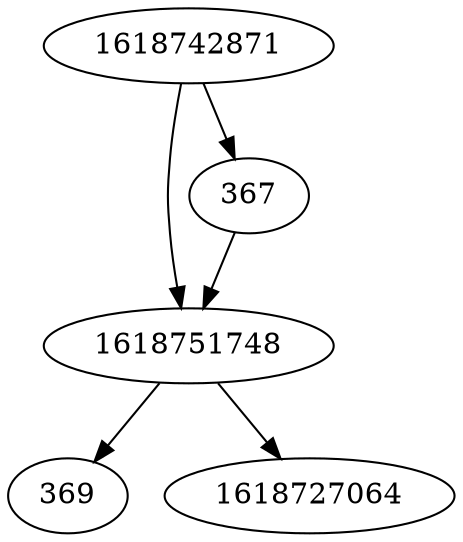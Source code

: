 strict digraph  {
1618751748;
367;
369;
1618742871;
1618727064;
1618751748 -> 369;
1618751748 -> 1618727064;
367 -> 1618751748;
1618742871 -> 367;
1618742871 -> 1618751748;
}
